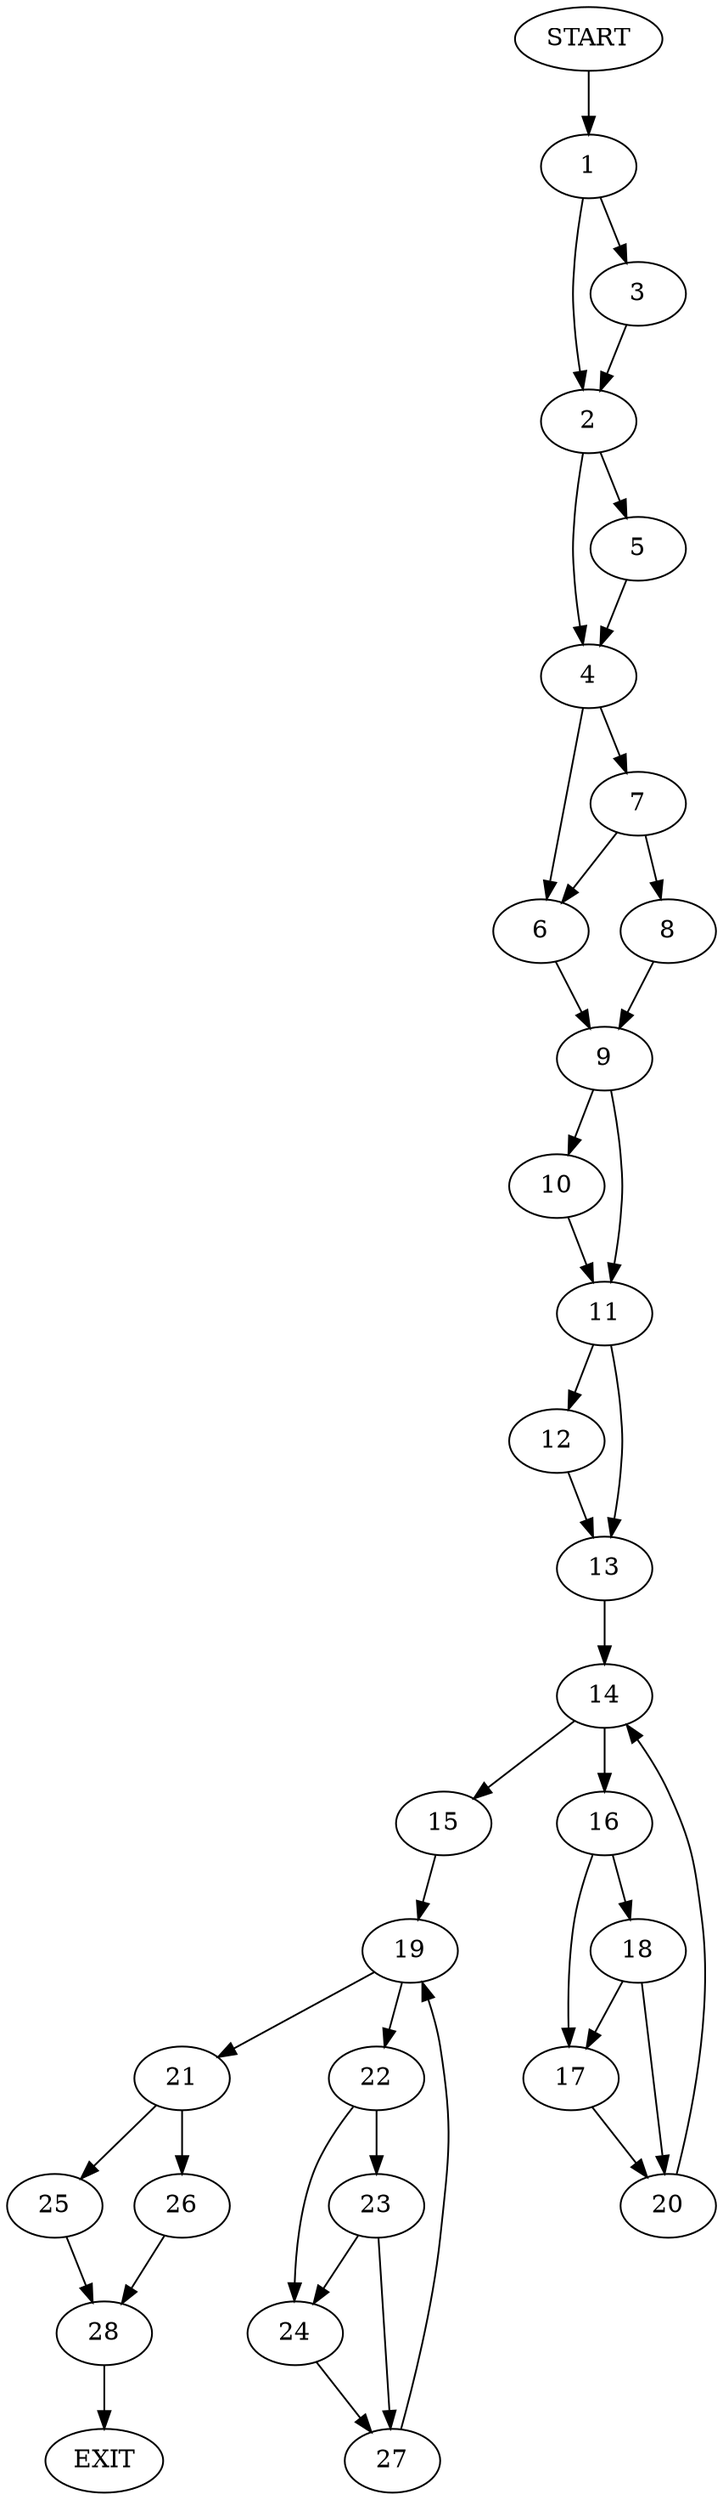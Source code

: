 digraph {
0 [label="START"]
29 [label="EXIT"]
0 -> 1
1 -> 2
1 -> 3
3 -> 2
2 -> 4
2 -> 5
4 -> 6
4 -> 7
5 -> 4
7 -> 8
7 -> 6
6 -> 9
8 -> 9
9 -> 10
9 -> 11
11 -> 12
11 -> 13
10 -> 11
13 -> 14
12 -> 13
14 -> 15
14 -> 16
16 -> 17
16 -> 18
15 -> 19
17 -> 20
18 -> 17
18 -> 20
20 -> 14
19 -> 21
19 -> 22
22 -> 23
22 -> 24
21 -> 25
21 -> 26
24 -> 27
23 -> 27
23 -> 24
27 -> 19
25 -> 28
26 -> 28
28 -> 29
}
